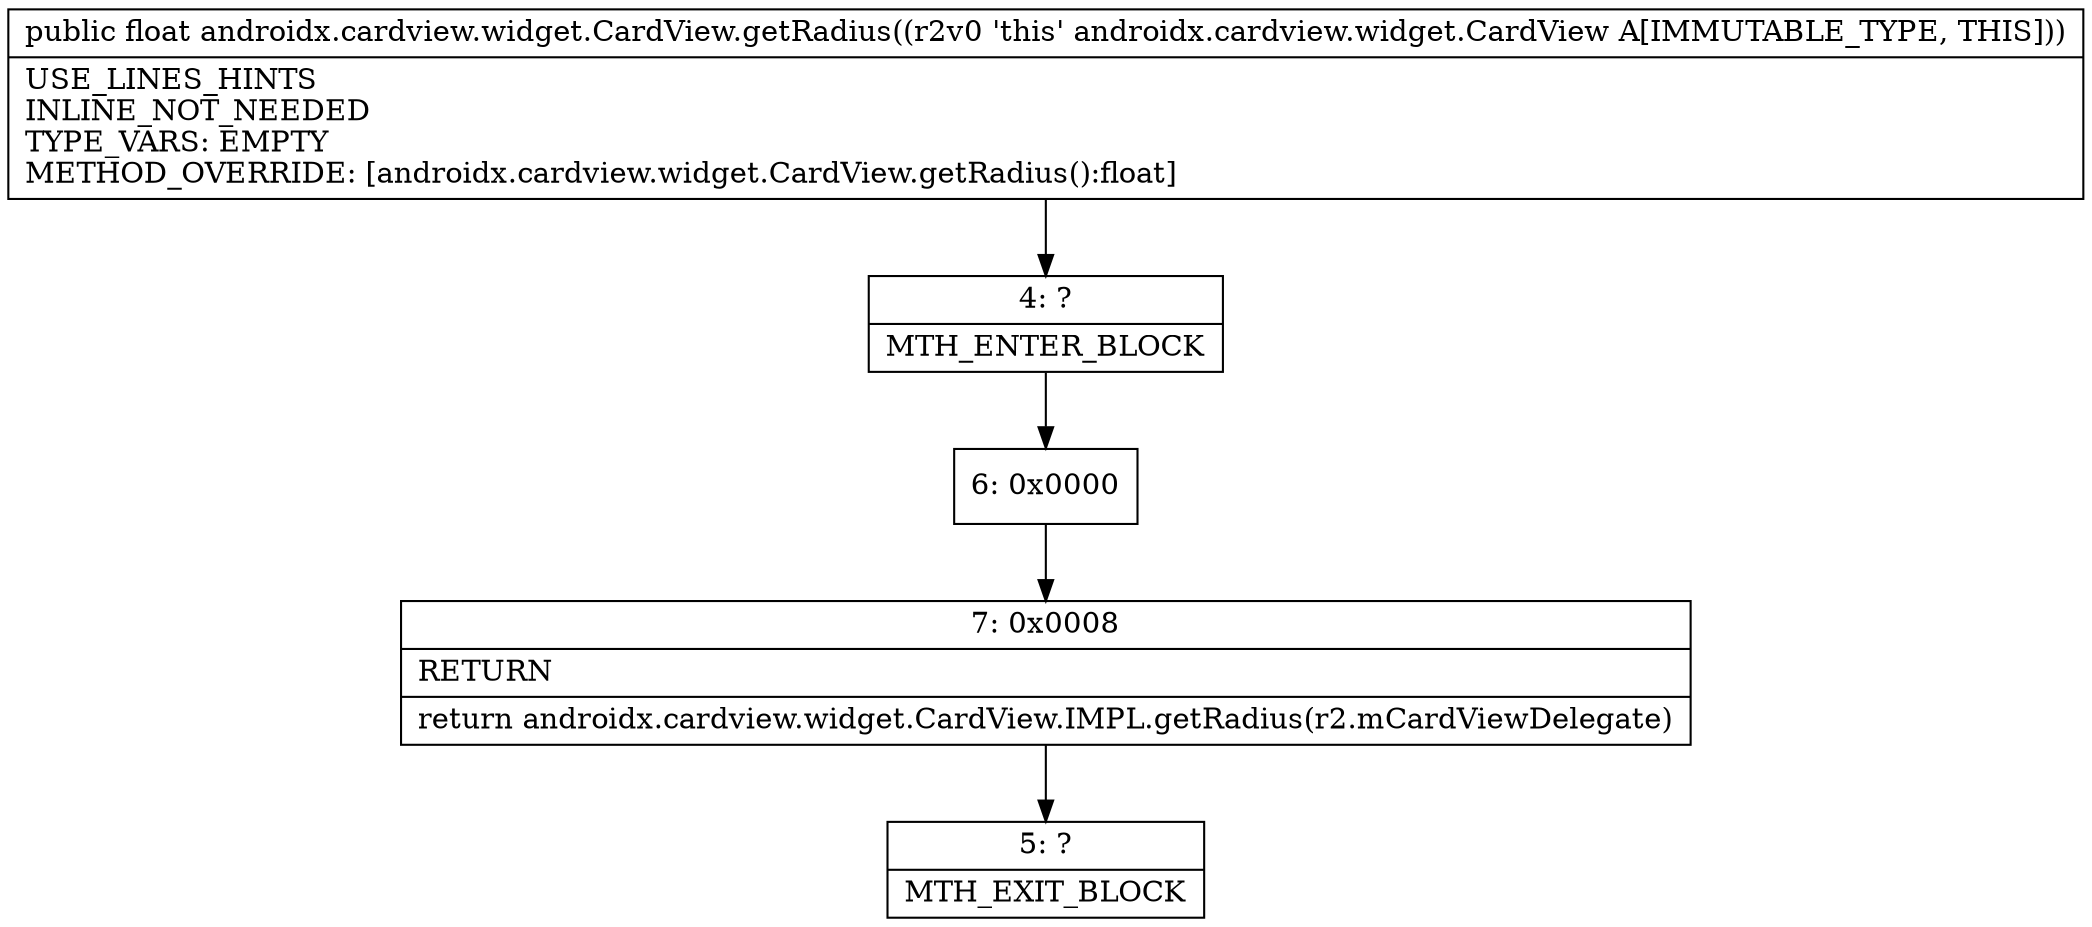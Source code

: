 digraph "CFG forandroidx.cardview.widget.CardView.getRadius()F" {
Node_4 [shape=record,label="{4\:\ ?|MTH_ENTER_BLOCK\l}"];
Node_6 [shape=record,label="{6\:\ 0x0000}"];
Node_7 [shape=record,label="{7\:\ 0x0008|RETURN\l|return androidx.cardview.widget.CardView.IMPL.getRadius(r2.mCardViewDelegate)\l}"];
Node_5 [shape=record,label="{5\:\ ?|MTH_EXIT_BLOCK\l}"];
MethodNode[shape=record,label="{public float androidx.cardview.widget.CardView.getRadius((r2v0 'this' androidx.cardview.widget.CardView A[IMMUTABLE_TYPE, THIS]))  | USE_LINES_HINTS\lINLINE_NOT_NEEDED\lTYPE_VARS: EMPTY\lMETHOD_OVERRIDE: [androidx.cardview.widget.CardView.getRadius():float]\l}"];
MethodNode -> Node_4;Node_4 -> Node_6;
Node_6 -> Node_7;
Node_7 -> Node_5;
}

